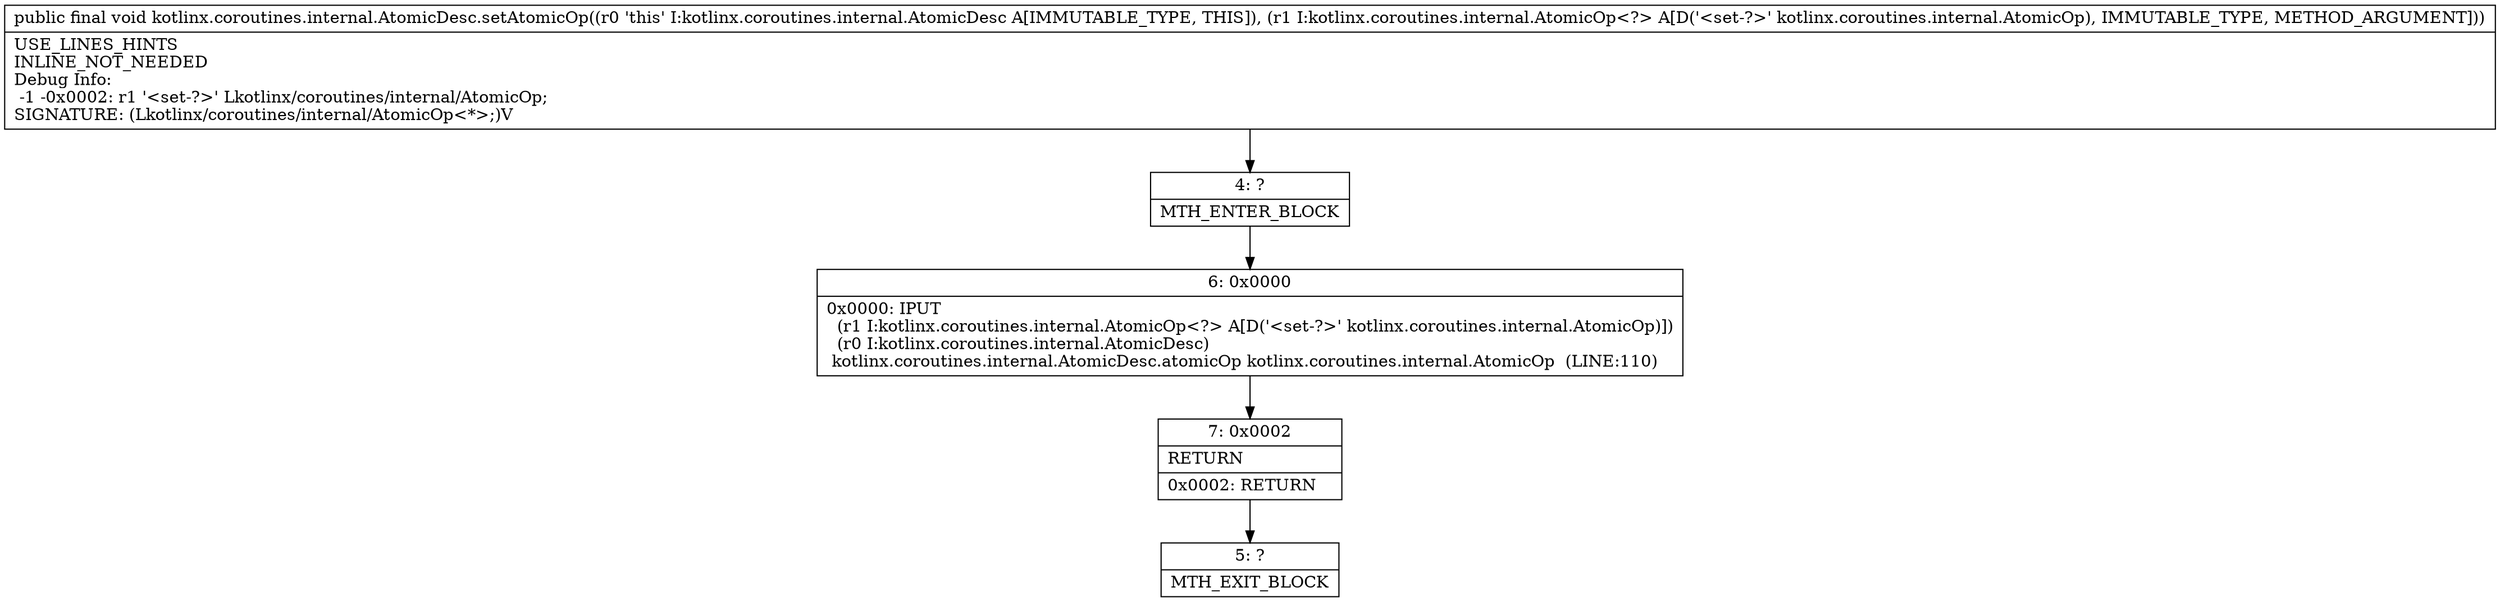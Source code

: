 digraph "CFG forkotlinx.coroutines.internal.AtomicDesc.setAtomicOp(Lkotlinx\/coroutines\/internal\/AtomicOp;)V" {
Node_4 [shape=record,label="{4\:\ ?|MTH_ENTER_BLOCK\l}"];
Node_6 [shape=record,label="{6\:\ 0x0000|0x0000: IPUT  \l  (r1 I:kotlinx.coroutines.internal.AtomicOp\<?\> A[D('\<set\-?\>' kotlinx.coroutines.internal.AtomicOp)])\l  (r0 I:kotlinx.coroutines.internal.AtomicDesc)\l kotlinx.coroutines.internal.AtomicDesc.atomicOp kotlinx.coroutines.internal.AtomicOp  (LINE:110)\l}"];
Node_7 [shape=record,label="{7\:\ 0x0002|RETURN\l|0x0002: RETURN   \l}"];
Node_5 [shape=record,label="{5\:\ ?|MTH_EXIT_BLOCK\l}"];
MethodNode[shape=record,label="{public final void kotlinx.coroutines.internal.AtomicDesc.setAtomicOp((r0 'this' I:kotlinx.coroutines.internal.AtomicDesc A[IMMUTABLE_TYPE, THIS]), (r1 I:kotlinx.coroutines.internal.AtomicOp\<?\> A[D('\<set\-?\>' kotlinx.coroutines.internal.AtomicOp), IMMUTABLE_TYPE, METHOD_ARGUMENT]))  | USE_LINES_HINTS\lINLINE_NOT_NEEDED\lDebug Info:\l  \-1 \-0x0002: r1 '\<set\-?\>' Lkotlinx\/coroutines\/internal\/AtomicOp;\lSIGNATURE: (Lkotlinx\/coroutines\/internal\/AtomicOp\<*\>;)V\l}"];
MethodNode -> Node_4;Node_4 -> Node_6;
Node_6 -> Node_7;
Node_7 -> Node_5;
}

